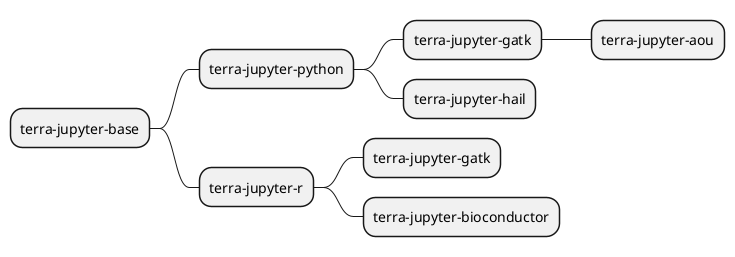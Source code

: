 @startmindmap
* terra-jupyter-base
** terra-jupyter-python
*** terra-jupyter-gatk
**** terra-jupyter-aou
*** terra-jupyter-hail
** terra-jupyter-r
*** terra-jupyter-gatk
*** terra-jupyter-bioconductor
@endmindmap
